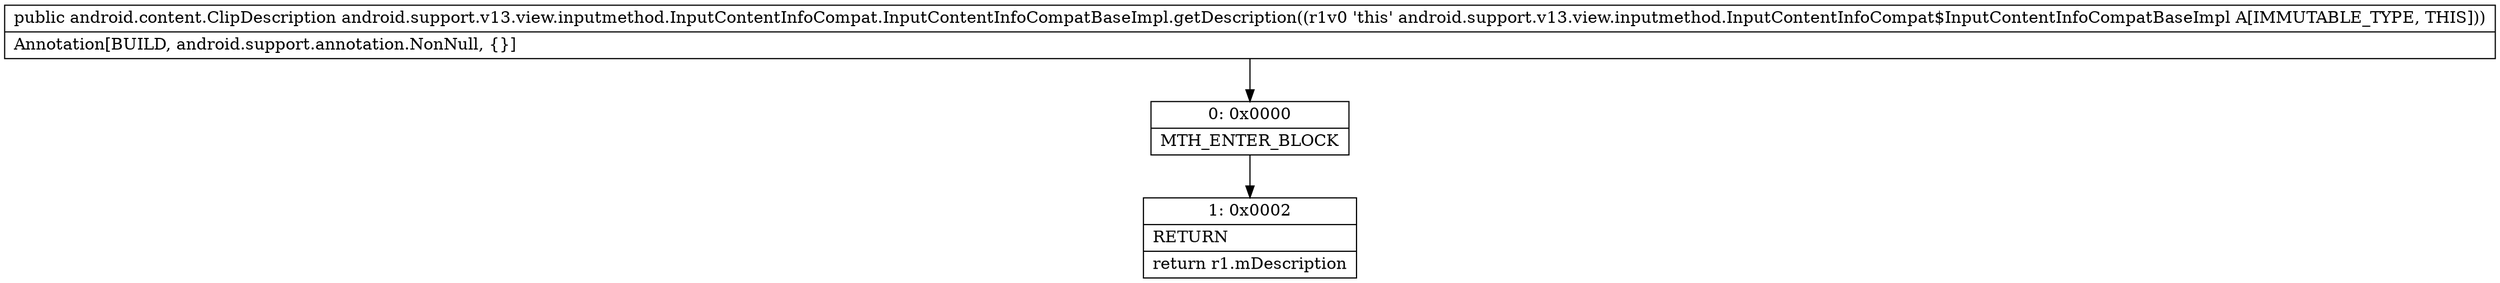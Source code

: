 digraph "CFG forandroid.support.v13.view.inputmethod.InputContentInfoCompat.InputContentInfoCompatBaseImpl.getDescription()Landroid\/content\/ClipDescription;" {
Node_0 [shape=record,label="{0\:\ 0x0000|MTH_ENTER_BLOCK\l}"];
Node_1 [shape=record,label="{1\:\ 0x0002|RETURN\l|return r1.mDescription\l}"];
MethodNode[shape=record,label="{public android.content.ClipDescription android.support.v13.view.inputmethod.InputContentInfoCompat.InputContentInfoCompatBaseImpl.getDescription((r1v0 'this' android.support.v13.view.inputmethod.InputContentInfoCompat$InputContentInfoCompatBaseImpl A[IMMUTABLE_TYPE, THIS]))  | Annotation[BUILD, android.support.annotation.NonNull, \{\}]\l}"];
MethodNode -> Node_0;
Node_0 -> Node_1;
}

